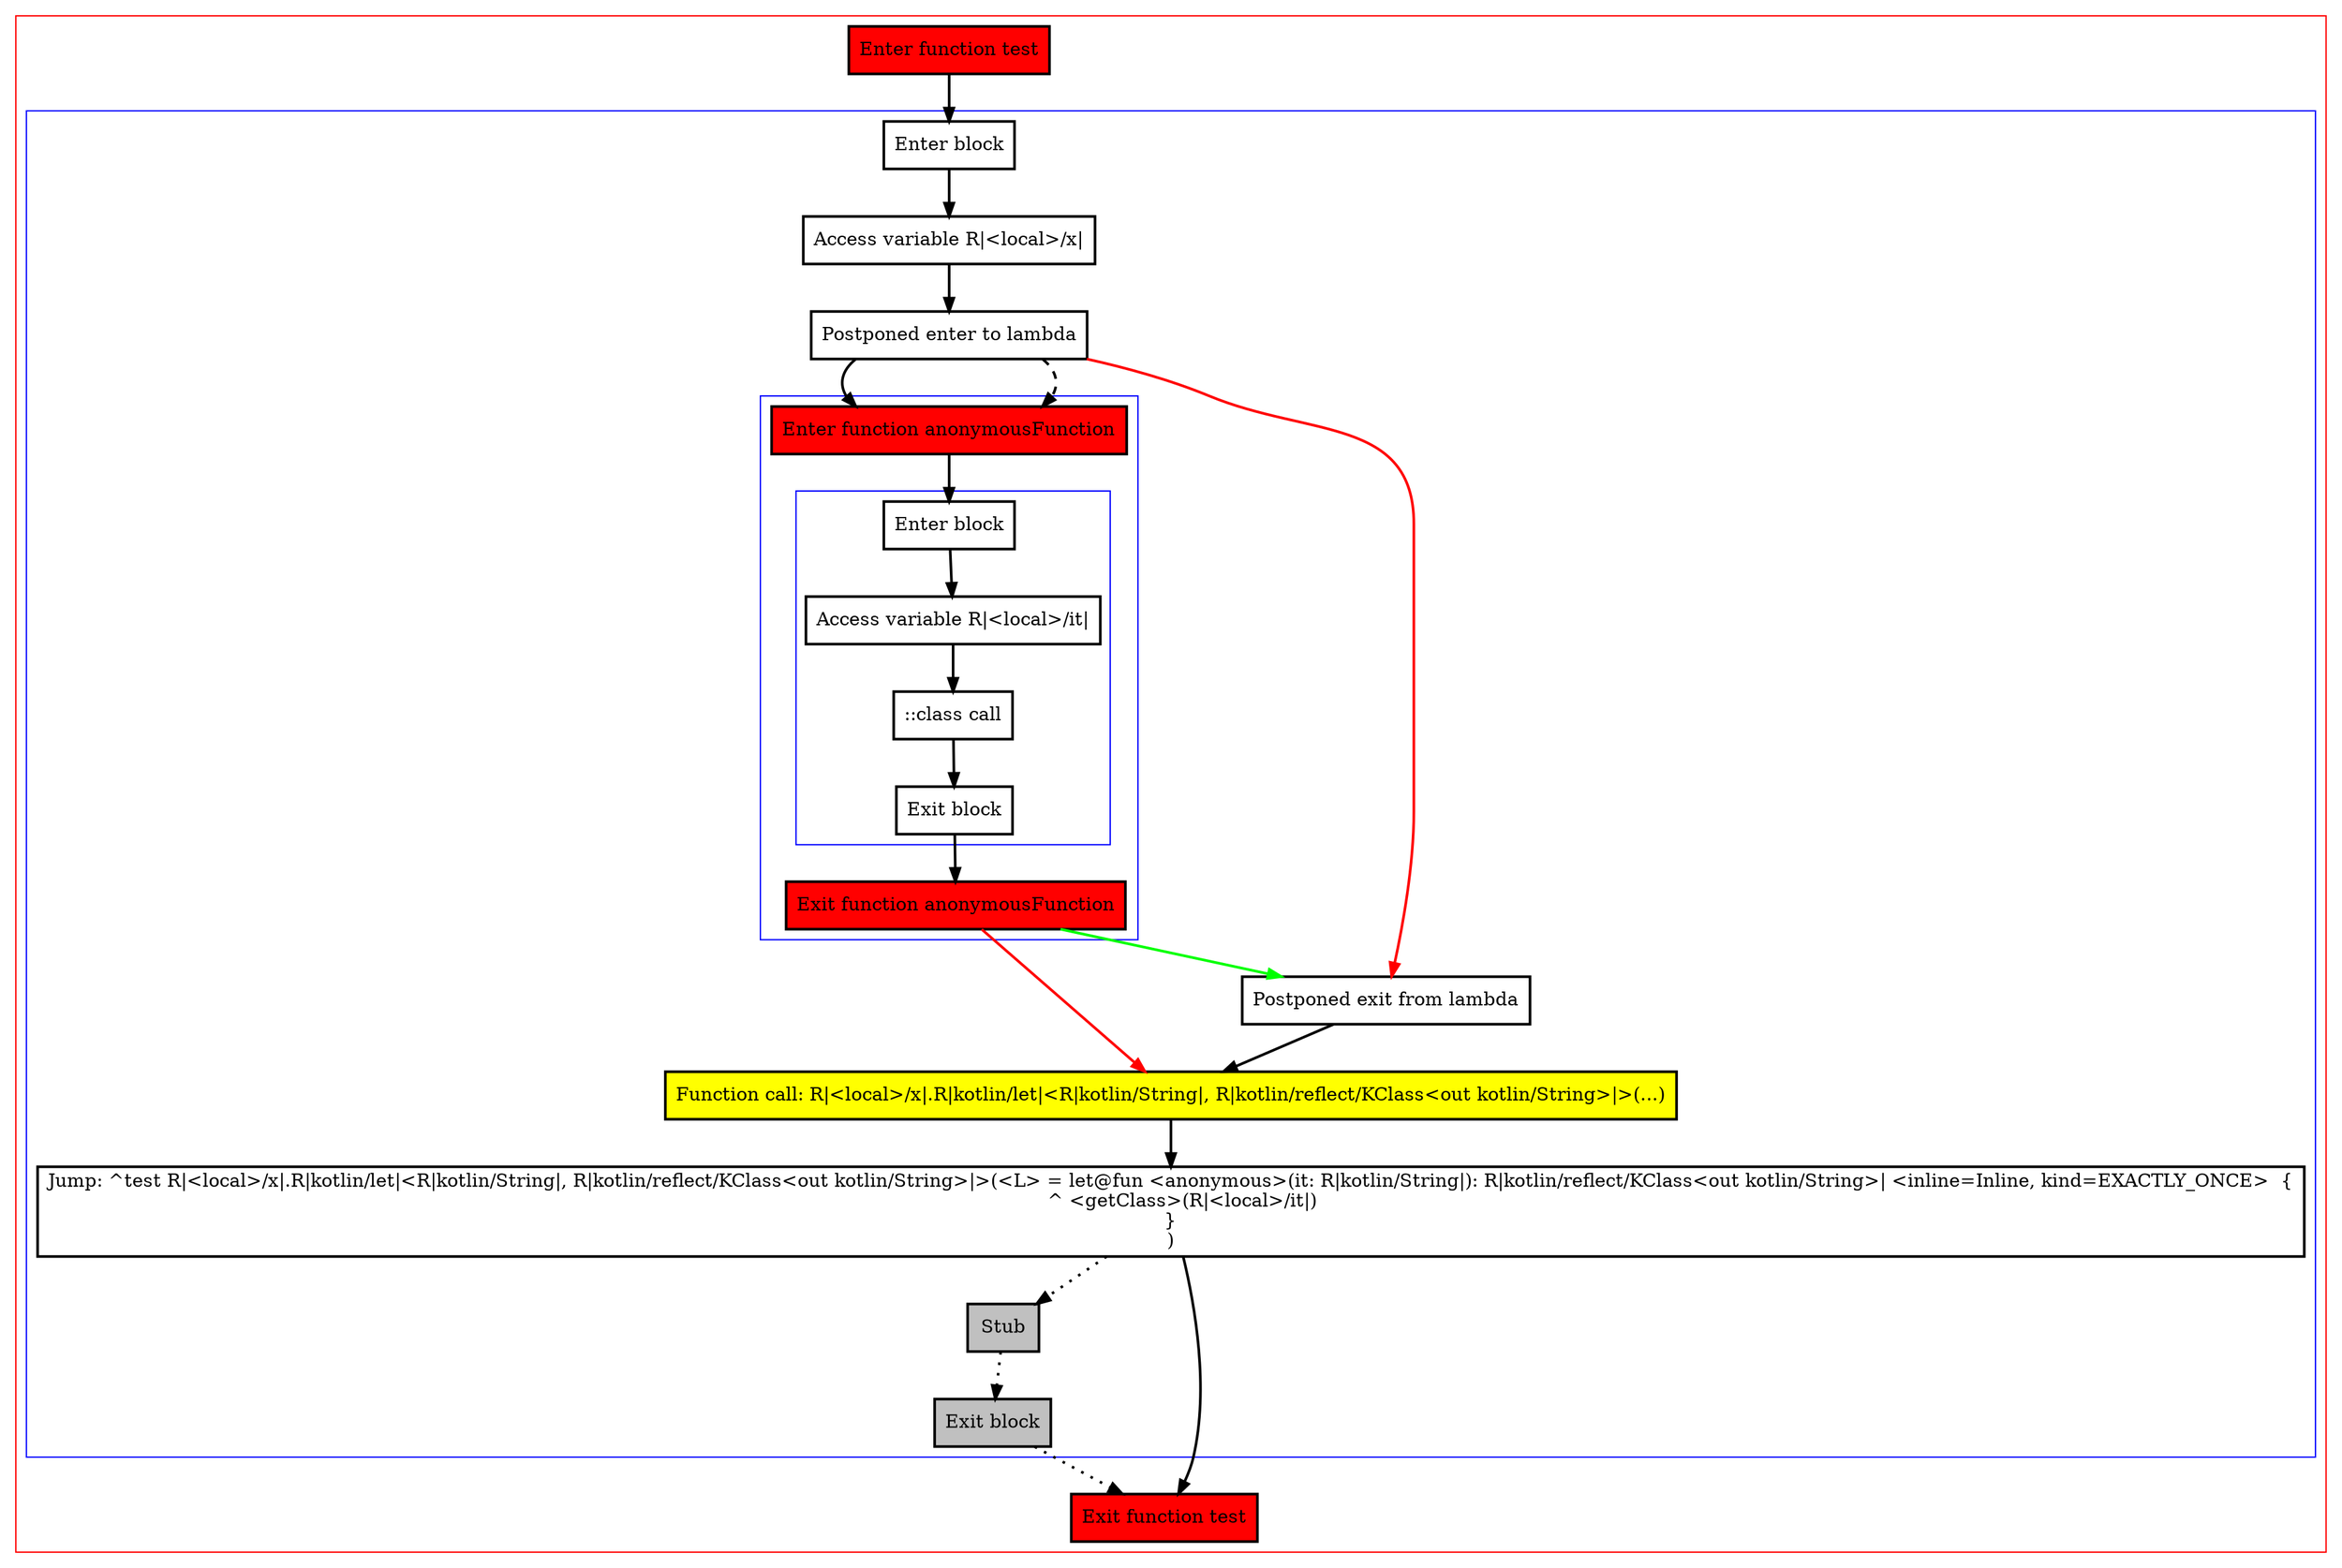 digraph classCallInLambda_kt {
    graph [nodesep=3]
    node [shape=box penwidth=2]
    edge [penwidth=2]

    subgraph cluster_0 {
        color=red
        0 [label="Enter function test" style="filled" fillcolor=red];
        subgraph cluster_1 {
            color=blue
            1 [label="Enter block"];
            2 [label="Access variable R|<local>/x|"];
            3 [label="Postponed enter to lambda"];
            subgraph cluster_2 {
                color=blue
                10 [label="Enter function anonymousFunction" style="filled" fillcolor=red];
                subgraph cluster_3 {
                    color=blue
                    11 [label="Enter block"];
                    12 [label="Access variable R|<local>/it|"];
                    13 [label="::class call"];
                    14 [label="Exit block"];
                }
                15 [label="Exit function anonymousFunction" style="filled" fillcolor=red];
            }
            4 [label="Postponed exit from lambda"];
            5 [label="Function call: R|<local>/x|.R|kotlin/let|<R|kotlin/String|, R|kotlin/reflect/KClass<out kotlin/String>|>(...)" style="filled" fillcolor=yellow];
            6 [label="Jump: ^test R|<local>/x|.R|kotlin/let|<R|kotlin/String|, R|kotlin/reflect/KClass<out kotlin/String>|>(<L> = let@fun <anonymous>(it: R|kotlin/String|): R|kotlin/reflect/KClass<out kotlin/String>| <inline=Inline, kind=EXACTLY_ONCE>  {
    ^ <getClass>(R|<local>/it|)
}
)"];
            7 [label="Stub" style="filled" fillcolor=gray];
            8 [label="Exit block" style="filled" fillcolor=gray];
        }
        9 [label="Exit function test" style="filled" fillcolor=red];
    }
    0 -> {1};
    1 -> {2};
    2 -> {3};
    3 -> {10};
    3 -> {4} [color=red];
    3 -> {10} [style=dashed];
    4 -> {5};
    5 -> {6};
    6 -> {9};
    6 -> {7} [style=dotted];
    7 -> {8} [style=dotted];
    8 -> {9} [style=dotted];
    10 -> {11};
    11 -> {12};
    12 -> {13};
    13 -> {14};
    14 -> {15};
    15 -> {5} [color=red];
    15 -> {4} [color=green];

}
